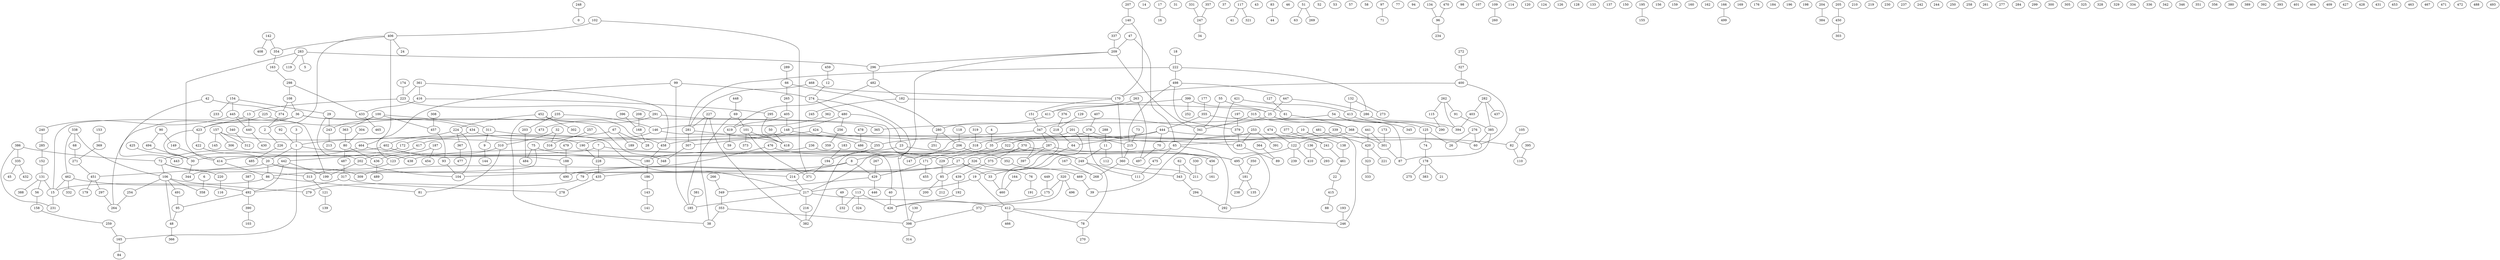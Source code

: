 graph G {
  0;
  1;
  2;
  3;
  4;
  5;
  6;
  7;
  8;
  9;
  10;
  11;
  12;
  13;
  14;
  15;
  16;
  17;
  18;
  19;
  20;
  21;
  22;
  23;
  24;
  25;
  26;
  27;
  28;
  29;
  30;
  31;
  32;
  33;
  34;
  35;
  36;
  37;
  38;
  39;
  40;
  41;
  42;
  43;
  44;
  45;
  46;
  47;
  48;
  49;
  50;
  51;
  52;
  53;
  54;
  55;
  56;
  57;
  58;
  59;
  60;
  61;
  62;
  63;
  64;
  65;
  66;
  67;
  68;
  69;
  70;
  71;
  72;
  73;
  74;
  75;
  76;
  77;
  78;
  79;
  80;
  81;
  82;
  83;
  84;
  85;
  86;
  87;
  88;
  89;
  90;
  91;
  92;
  93;
  94;
  95;
  96;
  97;
  98;
  99;
  100;
  101;
  102;
  103;
  104;
  105;
  106;
  107;
  108;
  109;
  110;
  111;
  112;
  113;
  114;
  115;
  116;
  117;
  118;
  119;
  120;
  121;
  122;
  123;
  124;
  125;
  126;
  127;
  128;
  129;
  130;
  131;
  132;
  133;
  134;
  135;
  136;
  137;
  138;
  139;
  140;
  141;
  142;
  143;
  144;
  145;
  146;
  147;
  148;
  149;
  150;
  151;
  152;
  153;
  154;
  155;
  156;
  157;
  158;
  159;
  160;
  161;
  162;
  163;
  164;
  165;
  166;
  167;
  168;
  169;
  170;
  171;
  172;
  173;
  174;
  175;
  176;
  177;
  178;
  179;
  180;
  181;
  182;
  183;
  184;
  185;
  186;
  187;
  188;
  189;
  190;
  191;
  192;
  193;
  194;
  195;
  196;
  197;
  198;
  199;
  200;
  201;
  202;
  203;
  204;
  205;
  206;
  207;
  208;
  209;
  210;
  211;
  212;
  213;
  214;
  215;
  216;
  217;
  218;
  219;
  220;
  221;
  222;
  223;
  224;
  225;
  226;
  227;
  228;
  229;
  230;
  231;
  232;
  233;
  234;
  235;
  236;
  237;
  238;
  239;
  240;
  241;
  242;
  243;
  244;
  245;
  246;
  247;
  248;
  249;
  250;
  251;
  252;
  253;
  254;
  255;
  256;
  257;
  258;
  259;
  260;
  261;
  262;
  263;
  264;
  265;
  266;
  267;
  268;
  269;
  270;
  271;
  272;
  273;
  274;
  275;
  276;
  277;
  278;
  279;
  280;
  281;
  282;
  283;
  284;
  285;
  286;
  287;
  288;
  289;
  290;
  291;
  292;
  293;
  294;
  295;
  296;
  297;
  298;
  299;
  300;
  301;
  302;
  303;
  304;
  305;
  306;
  307;
  308;
  309;
  310;
  311;
  312;
  313;
  314;
  315;
  316;
  317;
  318;
  319;
  320;
  321;
  322;
  323;
  324;
  325;
  326;
  327;
  328;
  329;
  330;
  331;
  332;
  333;
  334;
  335;
  336;
  337;
  338;
  339;
  340;
  341;
  342;
  343;
  344;
  345;
  346;
  347;
  348;
  349;
  350;
  351;
  352;
  353;
  354;
  355;
  356;
  357;
  358;
  359;
  360;
  361;
  362;
  363;
  364;
  365;
  366;
  367;
  368;
  369;
  370;
  371;
  372;
  373;
  374;
  375;
  376;
  377;
  378;
  379;
  380;
  381;
  382;
  383;
  384;
  385;
  386;
  387;
  388;
  389;
  390;
  391;
  392;
  393;
  394;
  395;
  396;
  397;
  398;
  399;
  400;
  401;
  402;
  403;
  404;
  405;
  406;
  407;
  408;
  409;
  410;
  411;
  412;
  413;
  414;
  415;
  416;
  417;
  418;
  419;
  420;
  421;
  422;
  423;
  424;
  425;
  426;
  427;
  428;
  429;
  430;
  431;
  432;
  433;
  434;
  435;
  436;
  437;
  438;
  439;
  440;
  441;
  442;
  443;
  444;
  445;
  446;
  447;
  448;
  449;
  450;
  451;
  452;
  453;
  454;
  455;
  456;
  457;
  458;
  459;
  460;
  461;
  462;
  463;
  464;
  465;
  466;
  467;
  468;
  469;
  470;
  471;
  472;
  473;
  474;
  475;
  476;
  477;
  478;
  479;
  480;
  481;
  482;
  483;
  484;
  485;
  486;
  487;
  488;
  489;
  490;
  491;
  492;
  493;
  494;
  495;
  496;
  497;
  498;
  499;
   222 -- 281;
   253 -- 391;
   323 -- 333;
   67 -- 1;
   452 -- 458;
   47 -- 209;
   227 -- 382;
   462 -- 15;
   217 -- 185;
   65 -- 475;
   23 -- 249;
   125 -- 74;
   50 -- 418;
   56 -- 158;
   282 -- 437;
   461 -- 22;
   498 -- 215;
   416 -- 295;
   422 -- 20;
   339 -- 60;
   109 -- 260;
   195 -- 155;
   27 -- 469;
   10 -- 138;
   113 -- 426;
   386 -- 72;
   283 -- 5;
   301 -- 87;
   421 -- 413;
   19 -- 412;
   153 -- 369;
   335 -- 45;
   224 -- 104;
   448 -- 69;
   310 -- 81;
   444 -- 64;
   168 -- 28;
   287 -- 456;
   352 -- 268;
   386 -- 335;
   475 -- 111;
   372 -- 398;
   445 -- 440;
   166 -- 499;
   298 -- 108;
   444 -- 82;
   142 -- 408;
   30 -- 344;
   259 -- 165;
   1 -- 20;
   447 -- 286;
   75 -- 86;
   42 -- 374;
   167 -- 268;
   101 -- 371;
   370 -- 326;
   308 -- 457;
   33 -- 460;
   123 -- 313;
   451 -- 297;
   405 -- 419;
   10 -- 318;
   187 -- 454;
   480 -- 23;
   311 -- 9;
   291 -- 27;
   90 -- 494;
   283 -- 414;
   55 -- 341;
   154 -- 445;
   35 -- 229;
   450 -- 303;
   130 -- 398;
   197 -- 379;
   494 -- 30;
   331 -- 247;
   361 -- 223;
   131 -- 15;
   187 -- 436;
   272 -- 327;
   423 -- 30;
   319 -- 318;
   368 -- 301;
   413 -- 290;
   67 -- 189;
   263 -- 411;
   106 -- 48;
   313 -- 121;
   444 -- 255;
   451 -- 179;
   183 -- 194;
   73 -- 215;
   125 -- 26;
   106 -- 254;
   403 -- 394;
   249 -- 78;
   122 -- 495;
   180 -- 186;
   75 -- 229;
   235 -- 146;
   468 -- 170;
   218 -- 64;
   459 -- 12;
   399 -- 252;
   215 -- 360;
   148 -- 417;
   482 -- 182;
   449 -- 175;
   419 -- 59;
   235 -- 203;
   357 -- 247;
   498 -- 379;
   378 -- 241;
   13 -- 440;
   86 -- 81;
   255 -- 194;
   18 -- 222;
   224 -- 402;
   468 -- 281;
   97 -- 71;
   11 -- 249;
   148 -- 486;
   289 -- 66;
   36 -- 423;
   498 -- 447;
   456 -- 161;
   36 -- 365;
   458 -- 180;
   93 -- 104;
   285 -- 152;
   310 -- 123;
   72 -- 106;
   66 -- 280;
   445 -- 240;
   374 -- 2;
   100 -- 457;
   474 -- 122;
   378 -- 111;
   1 -- 438;
   2 -- 406;
   282 -- 385;
   291 -- 473;
   254 -- 264;
   6 -- 358;
   476 -- 309;
   429 -- 446;
   99 -- 185;
   136 -- 293;
   381 -- 185;
   228 -- 435;
   206 -- 352;
   131 -- 388;
   186 -- 143;
   72 -- 313;
   117 -- 41;
   441 -- 420;
   457 -- 93;
   48 -- 366;
   257 -- 316;
   399 -- 411;
   483 -- 89;
   223 -- 291;
   142 -- 354;
   390 -- 103;
   106 -- 279;
   425 -- 30;
   165 -- 84;
   482 -- 419;
   61 -- 368;
   320 -- 372;
   347 -- 19;
   152 -- 131;
   10 -- 246;
   276 -- 60;
   407 -- 378;
   283 -- 119;
   350 -- 181;
   9 -- 144;
   368 -- 122;
   262 -- 115;
   286 -- 290;
   337 -- 209;
   317 -- 278;
   67 -- 28;
   80 -- 436;
   274 -- 480;
   338 -- 68;
   492 -- 390;
   222 -- 286;
   377 -- 241;
   96 -- 234;
   223 -- 13;
   8 -- 104;
   263 -- 497;
   106 -- 491;
   433 -- 465;
   54 -- 125;
   178 -- 21;
   205 -- 450;
   143 -- 141;
   42 -- 443;
   83 -- 44;
   49 -- 232;
   469 -- 39;
   362 -- 146;
   434 -- 172;
   247 -- 34;
   157 -- 312;
   435 -- 278;
   385 -- 60;
   193 -- 246;
   248 -- 0;
   378 -- 322;
   140 -- 337;
   338 -- 462;
   206 -- 147;
   154 -- 29;
   220 -- 116;
   208 -- 168;
   266 -- 349;
   122 -- 410;
   100 -- 311;
   492 -- 95;
   69 -- 101;
   163 -- 298;
   90 -- 149;
   51 -- 63;
   29 -- 202;
   131 -- 56;
   444 -- 70;
   178 -- 275;
   7 -- 228;
   99 -- 123;
   283 -- 296;
   440 -- 430;
   376 -- 218;
   396 -- 168;
   320 -- 496;
   442 -- 344;
   370 -- 375;
   415 -- 88;
   106 -- 358;
   281 -- 307;
   175 -- 426;
   74 -- 178;
   476 -- 249;
   274 -- 398;
   108 -- 36;
   217 -- 412;
   402 -- 188;
   229 -- 85;
   129 -- 218;
   385 -- 87;
   375 -- 439;
   113 -- 232;
   65 -- 292;
   194 -- 371;
   399 -- 25;
   192 -- 426;
   400 -- 60;
   7 -- 414;
   174 -- 223;
   182 -- 25;
   182 -- 245;
   363 -- 80;
   424 -- 307;
   227 -- 38;
   386 -- 231;
   360 -- 268;
   387 -- 492;
   121 -- 139;
   172 -- 442;
   317 -- 492;
   327 -- 400;
   47 -- 65;
   227 -- 281;
   395 -- 110;
   326 -- 435;
   280 -- 251;
   398 -- 314;
   412 -- 466;
   132 -- 273;
   20 -- 86;
   241 -- 461;
   349 -- 353;
   20 -- 451;
   8 -- 429;
   405 -- 148;
   80 -- 487;
   280 -- 206;
   36 -- 348;
   27 -- 79;
   224 -- 367;
   92 -- 1;
   217 -- 216;
   201 -- 217;
   487 -- 317;
   62 -- 211;
   105 -- 82;
   201 -- 460;
   326 -- 76;
   464 -- 72;
   295 -- 418;
   171 -- 429;
   222 -- 498;
   470 -- 96;
   287 -- 8;
   70 -- 497;
   235 -- 38;
   341 -- 39;
   95 -- 48;
   1 -- 165;
   236 -- 40;
   2 -- 226;
   204 -- 384;
   27 -- 490;
   66 -- 265;
   36 -- 15;
   315 -- 368;
   7 -- 495;
   216 -- 382;
   101 -- 373;
   203 -- 484;
   29 -- 243;
   282 -- 403;
   177 -- 355;
   100 -- 243;
   360 -- 211;
   361 -- 416;
   85 -- 212;
   154 -- 233;
   347 -- 287;
   132 -- 413;
   417 -- 202;
   13 -- 423;
   307 -- 348;
   447 -- 25;
   127 -- 61;
   481 -- 65;
   181 -- 238;
   115 -- 290;
   11 -- 112;
   297 -- 264;
   3 -- 1;
   54 -- 365;
   51 -- 269;
   400 -- 170;
   355 -- 444;
   412 -- 246;
   101 -- 418;
   424 -- 483;
   276 -- 26;
   173 -- 301;
   322 -- 27;
   478 -- 486;
   420 -- 323;
   201 -- 215;
   27 -- 33;
   25 -- 347;
   256 -- 359;
   202 -- 104;
   85 -- 200;
   62 -- 343;
   82 -- 110;
   55 -- 61;
   340 -- 312;
   304 -- 80;
   209 -- 296;
   99 -- 274;
   464 -- 180;
   118 -- 206;
   412 -- 78;
   68 -- 271;
   207 -- 140;
   347 -- 458;
   138 -- 461;
   411 -- 280;
   271 -- 451;
   353 -- 38;
   416 -- 433;
   462 -- 492;
   65 -- 30;
   100 -- 363;
   108 -- 374;
   249 -- 343;
   209 -- 341;
   267 -- 429;
   338 -- 106;
   72 -- 220;
   442 -- 199;
   414 -- 86;
   436 -- 489;
   253 -- 483;
   171 -- 455;
   445 -- 199;
   122 -- 239;
   236 -- 438;
   429 -- 349;
   22 -- 415;
   479 -- 188;
   343 -- 294;
   19 -- 217;
   406 -- 354;
   225 -- 264;
   146 -- 397;
   188 -- 490;
   262 -- 394;
   420 -- 221;
   298 -- 433;
   113 -- 324;
   354 -- 163;
   75 -- 484;
   40 -- 426;
   406 -- 24;
   32 -- 316;
   441 -- 301;
   157 -- 190;
   117 -- 321;
   439 -- 192;
   134 -- 96;
   311 -- 217;
   281 -- 418;
   335 -- 432;
   364 -- 89;
   361 -- 458;
   25 -- 87;
   353 -- 398;
   226 -- 485;
   423 -- 422;
   315 -- 341;
   320 -- 175;
   326 -- 85;
   12 -- 274;
   54 -- 345;
   262 -- 91;
   79 -- 279;
   86 -- 15;
   402 -- 443;
   330 -- 211;
   370 -- 495;
   209 -- 382;
   4 -- 35;
   149 -- 414;
   265 -- 405;
   136 -- 410;
   214 -- 217;
   379 -- 483;
   253 -- 35;
   240 -- 285;
   102 -- 371;
   367 -- 477;
   225 -- 434;
   369 -- 271;
   355 -- 394;
   406 -- 464;
   190 -- 228;
   8 -- 214;
   102 -- 406;
   170 -- 151;
   287 -- 397;
   69 -- 185;
   15 -- 231;
   296 -- 482;
   64 -- 33;
   178 -- 383;
   158 -- 259;
   462 -- 332;
   151 -- 347;
   421 -- 292;
   339 -- 322;
   288 -- 11;
   20 -- 309;
   294 -- 292;
   170 -- 360;
   23 -- 180;
   76 -- 191;
   481 -- 420;
   442 -- 492;
   20 -- 214;
   452 -- 302;
   181 -- 135;
   140 -- 170;
   491 -- 95;
   452 -- 224;
   434 -- 255;
   91 -- 385;
   318 -- 171;
   32 -- 310;
   495 -- 181;
   202 -- 199;
   17 -- 16;
   480 -- 148;
   78 -- 270;
   25 -- 368;
   146 -- 190;
   164 -- 460;
   480 -- 256;
   157 -- 306;
   157 -- 145;
   243 -- 213;
}
